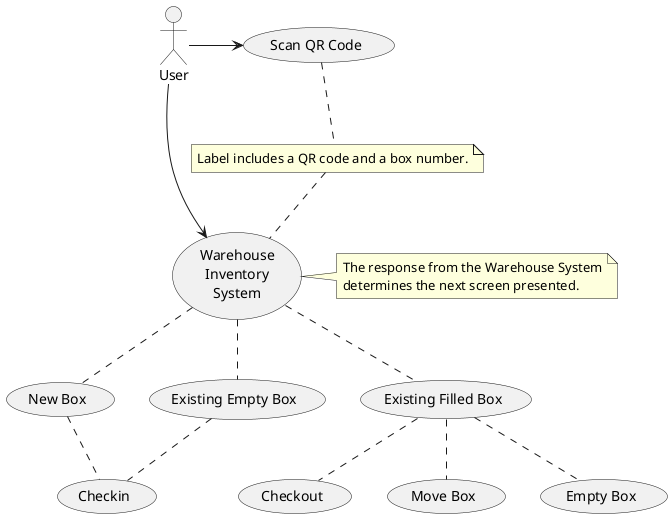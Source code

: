 @startuml
(Warehouse\nInventory\nSystem) as (Use)

User -> (Scan QR Code)
User --> (Use)

note right of (Use)
The response from the Warehouse System
determines the next screen presented.
end note

note as N3
Label includes a QR code and a box number.
end note

(Scan QR Code) .. N3

N3 ..(Use)

(Use) .. (New Box)

(Use) .. (Existing Empty Box)

(Use) .. (Existing Filled Box)

(New Box) .. (Checkin)

(Existing Empty Box) .. (Checkin)

(Existing Filled Box) .. (Checkout)

(Existing Filled Box) .. (Move Box)

(Existing Filled Box) .. (Empty Box)

@enduml
